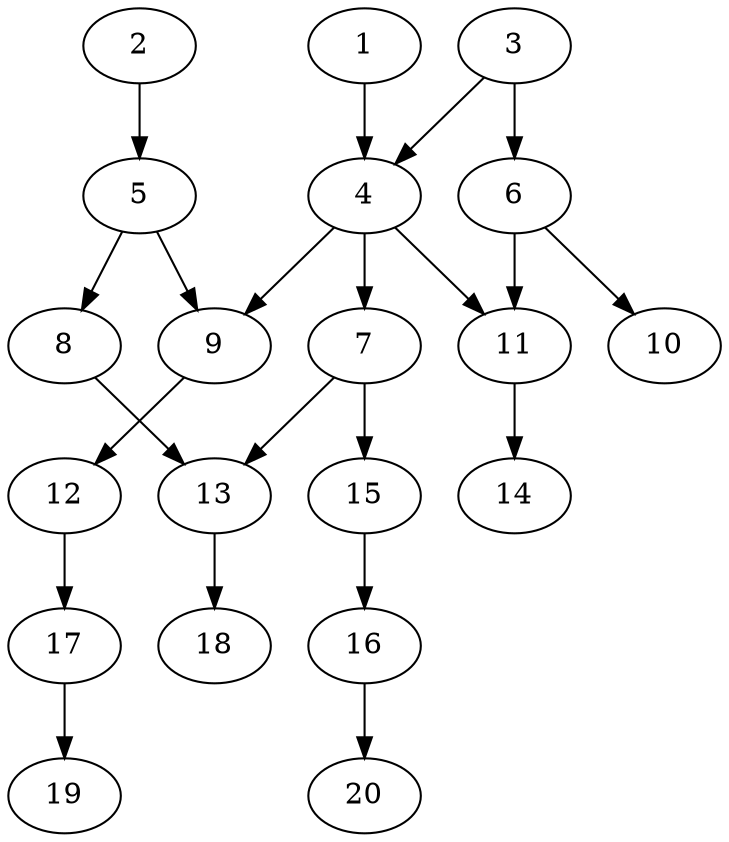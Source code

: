 // DAG automatically generated by daggen at Sat Jul 27 15:37:47 2019
// ./daggen --dot -n 20 --ccr 0.4 --fat 0.5 --regular 0.5 --density 0.4 --mindata 5242880 --maxdata 52428800 
digraph G {
  1 [size="24693760", alpha="0.00", expect_size="9877504"] 
  1 -> 4 [size ="9877504"]
  2 [size="36997120", alpha="0.02", expect_size="14798848"] 
  2 -> 5 [size ="14798848"]
  3 [size="71892480", alpha="0.01", expect_size="28756992"] 
  3 -> 4 [size ="28756992"]
  3 -> 6 [size ="28756992"]
  4 [size="53552640", alpha="0.01", expect_size="21421056"] 
  4 -> 7 [size ="21421056"]
  4 -> 9 [size ="21421056"]
  4 -> 11 [size ="21421056"]
  5 [size="28469760", alpha="0.14", expect_size="11387904"] 
  5 -> 8 [size ="11387904"]
  5 -> 9 [size ="11387904"]
  6 [size="53155840", alpha="0.03", expect_size="21262336"] 
  6 -> 10 [size ="21262336"]
  6 -> 11 [size ="21262336"]
  7 [size="18048000", alpha="0.20", expect_size="7219200"] 
  7 -> 13 [size ="7219200"]
  7 -> 15 [size ="7219200"]
  8 [size="66017280", alpha="0.16", expect_size="26406912"] 
  8 -> 13 [size ="26406912"]
  9 [size="62064640", alpha="0.02", expect_size="24825856"] 
  9 -> 12 [size ="24825856"]
  10 [size="37109760", alpha="0.10", expect_size="14843904"] 
  11 [size="27020800", alpha="0.06", expect_size="10808320"] 
  11 -> 14 [size ="10808320"]
  12 [size="27778560", alpha="0.09", expect_size="11111424"] 
  12 -> 17 [size ="11111424"]
  13 [size="39687680", alpha="0.01", expect_size="15875072"] 
  13 -> 18 [size ="15875072"]
  14 [size="45854720", alpha="0.19", expect_size="18341888"] 
  15 [size="53178880", alpha="0.09", expect_size="21271552"] 
  15 -> 16 [size ="21271552"]
  16 [size="19904000", alpha="0.01", expect_size="7961600"] 
  16 -> 20 [size ="7961600"]
  17 [size="35112960", alpha="0.15", expect_size="14045184"] 
  17 -> 19 [size ="14045184"]
  18 [size="32663040", alpha="0.12", expect_size="13065216"] 
  19 [size="125409280", alpha="0.18", expect_size="50163712"] 
  20 [size="18728960", alpha="0.18", expect_size="7491584"] 
}
